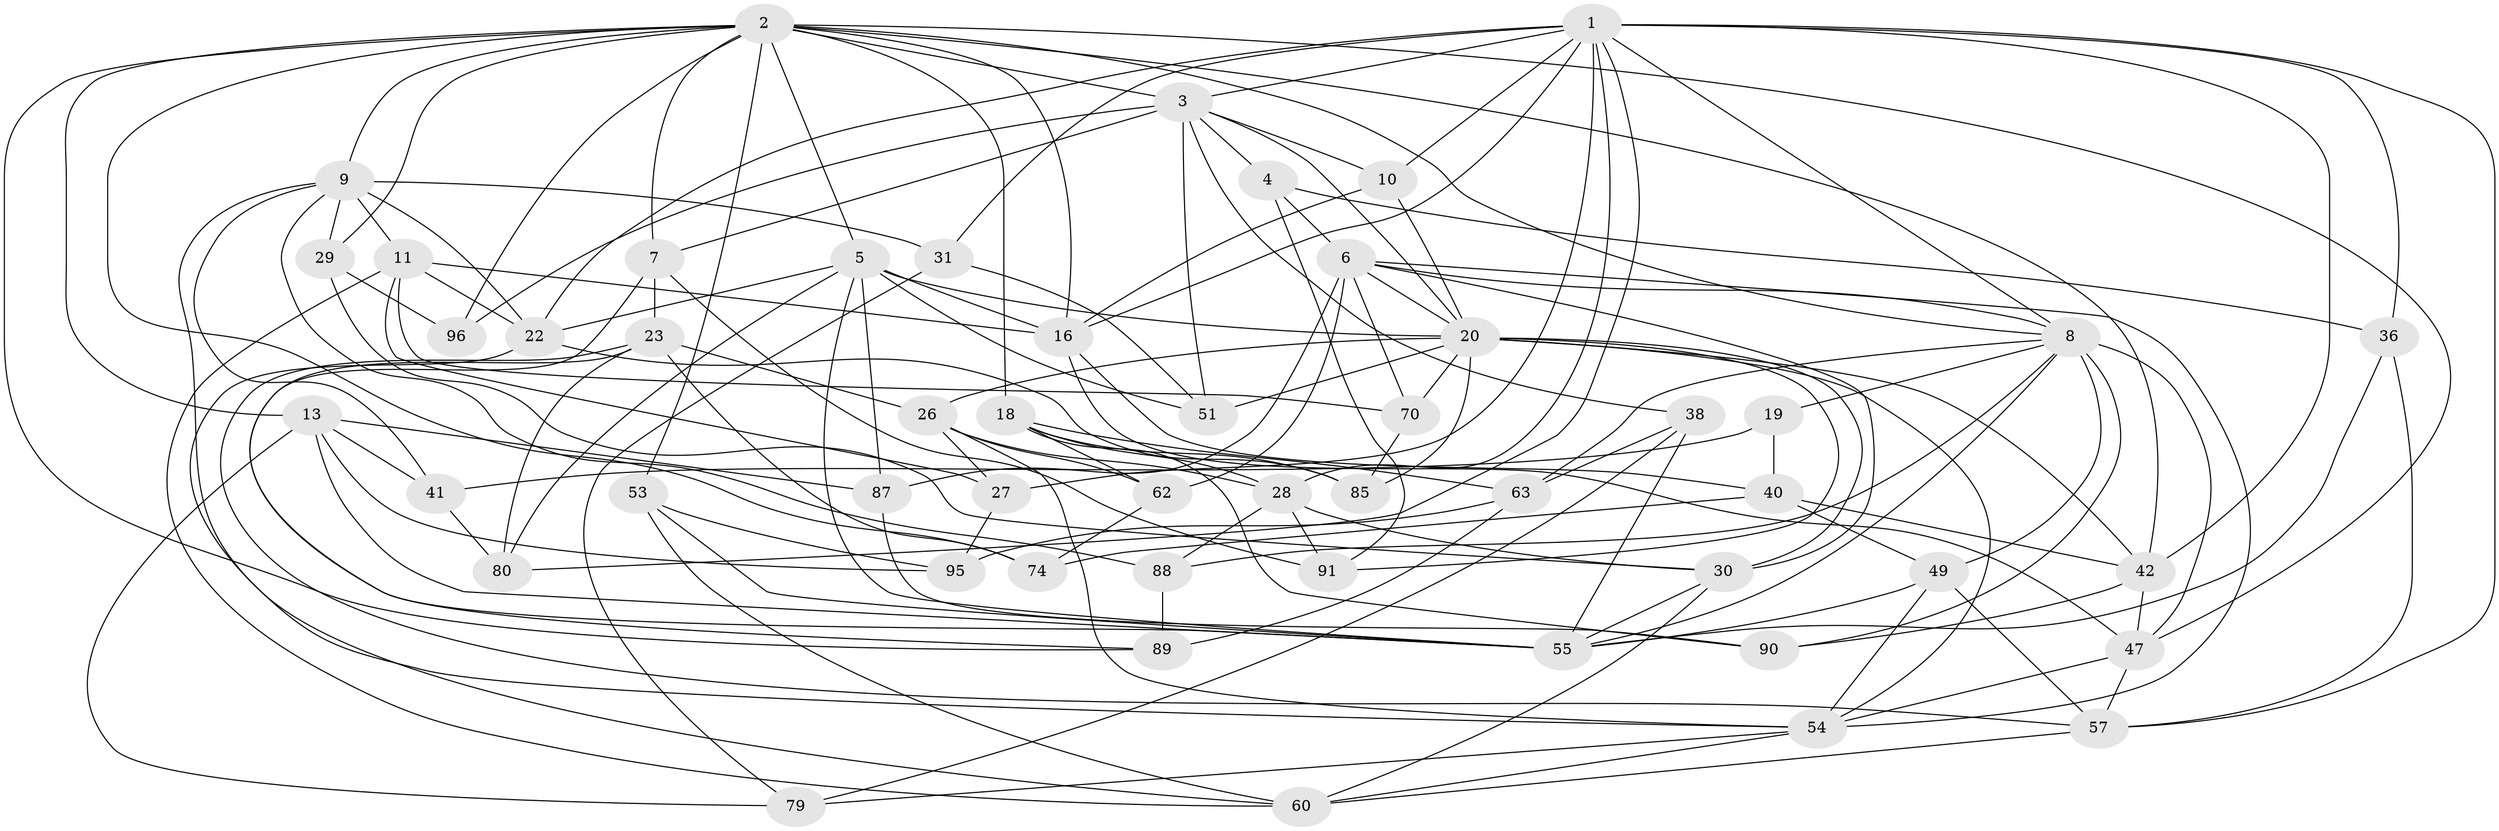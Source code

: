 // original degree distribution, {4: 1.0}
// Generated by graph-tools (version 1.1) at 2025/16/03/09/25 04:16:15]
// undirected, 51 vertices, 146 edges
graph export_dot {
graph [start="1"]
  node [color=gray90,style=filled];
  1 [super="+37+15"];
  2 [super="+56+45+81+68"];
  3 [super="+43+14"];
  4;
  5 [super="+98"];
  6 [super="+69+46"];
  7 [super="+75"];
  8 [super="+101+32"];
  9 [super="+76+12"];
  10;
  11 [super="+17"];
  13 [super="+100"];
  16 [super="+24+102"];
  18 [super="+48"];
  19;
  20 [super="+21+35+67"];
  22 [super="+64"];
  23 [super="+82"];
  26 [super="+50"];
  27;
  28 [super="+34"];
  29;
  30 [super="+78"];
  31;
  36;
  38;
  40 [super="+66"];
  41;
  42 [super="+52"];
  47 [super="+58"];
  49 [super="+83"];
  51;
  53;
  54 [super="+71+61"];
  55 [super="+94+84+86"];
  57 [super="+59"];
  60 [super="+93"];
  62;
  63 [super="+72"];
  70;
  74;
  79;
  80;
  85;
  87;
  88;
  89;
  90;
  91;
  95;
  96;
  1 -- 28;
  1 -- 16;
  1 -- 8;
  1 -- 27;
  1 -- 31;
  1 -- 3;
  1 -- 36;
  1 -- 10;
  1 -- 80;
  1 -- 22;
  1 -- 57;
  1 -- 42;
  2 -- 74;
  2 -- 5;
  2 -- 47;
  2 -- 16 [weight=2];
  2 -- 53;
  2 -- 9;
  2 -- 42;
  2 -- 96 [weight=2];
  2 -- 3 [weight=2];
  2 -- 18;
  2 -- 29;
  2 -- 13;
  2 -- 7;
  2 -- 89;
  2 -- 8;
  3 -- 4;
  3 -- 10;
  3 -- 38;
  3 -- 96;
  3 -- 51;
  3 -- 20;
  3 -- 7;
  4 -- 91;
  4 -- 36;
  4 -- 6;
  5 -- 16;
  5 -- 22;
  5 -- 80;
  5 -- 51;
  5 -- 20;
  5 -- 87;
  5 -- 55;
  6 -- 20;
  6 -- 30;
  6 -- 62;
  6 -- 8;
  6 -- 54;
  6 -- 70;
  6 -- 87;
  7 -- 91;
  7 -- 55 [weight=2];
  7 -- 23;
  8 -- 47;
  8 -- 63 [weight=2];
  8 -- 19;
  8 -- 55;
  8 -- 88;
  8 -- 90;
  8 -- 49 [weight=2];
  9 -- 22;
  9 -- 41;
  9 -- 31;
  9 -- 54;
  9 -- 88;
  9 -- 11;
  9 -- 29;
  10 -- 20;
  10 -- 16;
  11 -- 60;
  11 -- 22;
  11 -- 70;
  11 -- 27;
  11 -- 16;
  13 -- 41;
  13 -- 87;
  13 -- 55;
  13 -- 79;
  13 -- 95;
  16 -- 40;
  16 -- 47;
  18 -- 85;
  18 -- 90;
  18 -- 62;
  18 -- 28;
  18 -- 63;
  19 -- 40 [weight=2];
  19 -- 41;
  20 -- 51;
  20 -- 42;
  20 -- 91;
  20 -- 30;
  20 -- 54;
  20 -- 26;
  20 -- 85;
  20 -- 70;
  22 -- 85;
  22 -- 60;
  23 -- 80;
  23 -- 74;
  23 -- 89;
  23 -- 57;
  23 -- 26;
  26 -- 28;
  26 -- 54;
  26 -- 27;
  26 -- 62;
  27 -- 95;
  28 -- 88;
  28 -- 91;
  28 -- 30;
  29 -- 30;
  29 -- 96;
  30 -- 55;
  30 -- 60;
  31 -- 51;
  31 -- 79;
  36 -- 57;
  36 -- 55;
  38 -- 79;
  38 -- 55;
  38 -- 63;
  40 -- 74;
  40 -- 42;
  40 -- 49;
  41 -- 80;
  42 -- 90;
  42 -- 47;
  47 -- 57;
  47 -- 54;
  49 -- 57;
  49 -- 54;
  49 -- 55;
  53 -- 95;
  53 -- 60;
  53 -- 55;
  54 -- 60;
  54 -- 79;
  57 -- 60;
  62 -- 74;
  63 -- 95;
  63 -- 89;
  70 -- 85;
  87 -- 90;
  88 -- 89;
}
